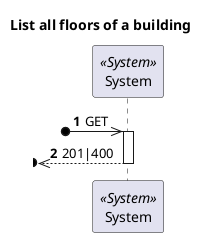 @startuml
'https://plantuml.com/sequence-diagram

autonumber
skinparam packageStyle rect

title List all floors of a building

participant "System" as Sys <<System>>

?o->> Sys : GET

activate Sys
?o<<-- Sys : 201|400
deactivate Sys


@enduml

